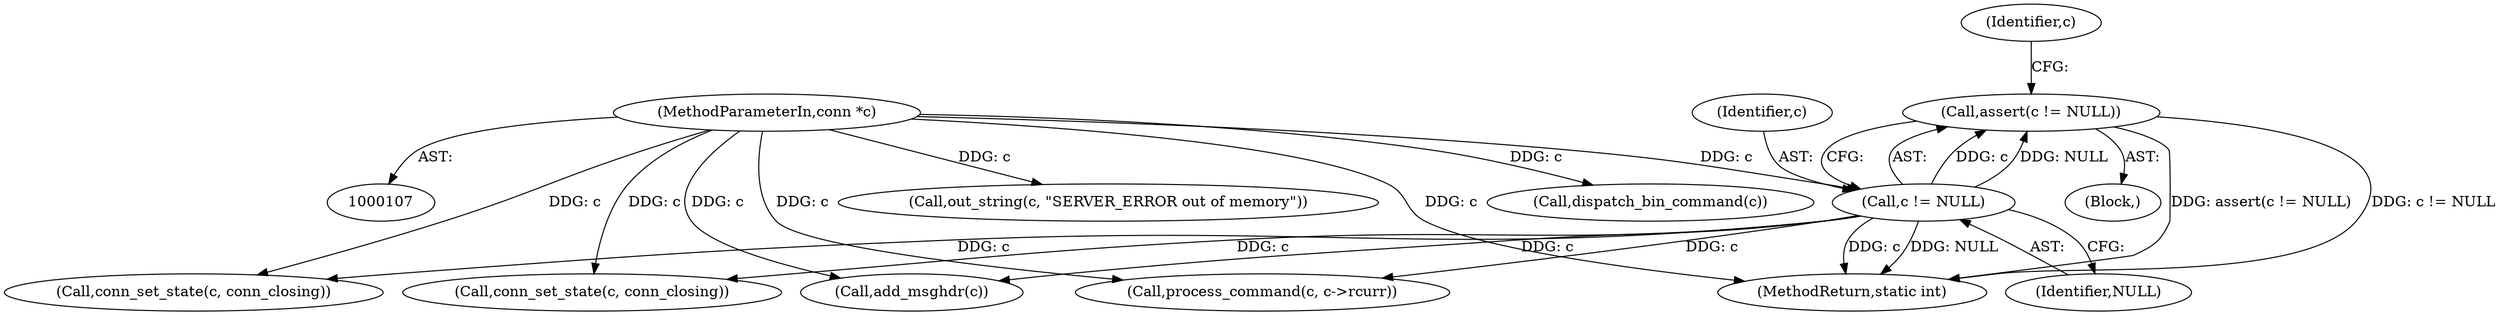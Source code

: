 digraph "0_memcached_d9cd01ede97f4145af9781d448c62a3318952719@API" {
"1000110" [label="(Call,assert(c != NULL))"];
"1000111" [label="(Call,c != NULL)"];
"1000108" [label="(MethodParameterIn,conn *c)"];
"1000108" [label="(MethodParameterIn,conn *c)"];
"1000110" [label="(Call,assert(c != NULL))"];
"1000112" [label="(Identifier,c)"];
"1000109" [label="(Block,)"];
"1000382" [label="(Call,conn_set_state(c, conn_closing))"];
"1000111" [label="(Call,c != NULL)"];
"1000526" [label="(Call,conn_set_state(c, conn_closing))"];
"1000117" [label="(Identifier,c)"];
"1000570" [label="(Call,process_command(c, c->rcurr))"];
"1000603" [label="(MethodReturn,static int)"];
"1000113" [label="(Identifier,NULL)"];
"1000409" [label="(Call,out_string(c, \"SERVER_ERROR out of memory\"))"];
"1000405" [label="(Call,add_msghdr(c))"];
"1000452" [label="(Call,dispatch_bin_command(c))"];
"1000110" -> "1000109"  [label="AST: "];
"1000110" -> "1000111"  [label="CFG: "];
"1000111" -> "1000110"  [label="AST: "];
"1000117" -> "1000110"  [label="CFG: "];
"1000110" -> "1000603"  [label="DDG: assert(c != NULL)"];
"1000110" -> "1000603"  [label="DDG: c != NULL"];
"1000111" -> "1000110"  [label="DDG: c"];
"1000111" -> "1000110"  [label="DDG: NULL"];
"1000111" -> "1000113"  [label="CFG: "];
"1000112" -> "1000111"  [label="AST: "];
"1000113" -> "1000111"  [label="AST: "];
"1000111" -> "1000603"  [label="DDG: c"];
"1000111" -> "1000603"  [label="DDG: NULL"];
"1000108" -> "1000111"  [label="DDG: c"];
"1000111" -> "1000382"  [label="DDG: c"];
"1000111" -> "1000405"  [label="DDG: c"];
"1000111" -> "1000526"  [label="DDG: c"];
"1000111" -> "1000570"  [label="DDG: c"];
"1000108" -> "1000107"  [label="AST: "];
"1000108" -> "1000603"  [label="DDG: c"];
"1000108" -> "1000382"  [label="DDG: c"];
"1000108" -> "1000405"  [label="DDG: c"];
"1000108" -> "1000409"  [label="DDG: c"];
"1000108" -> "1000452"  [label="DDG: c"];
"1000108" -> "1000526"  [label="DDG: c"];
"1000108" -> "1000570"  [label="DDG: c"];
}
